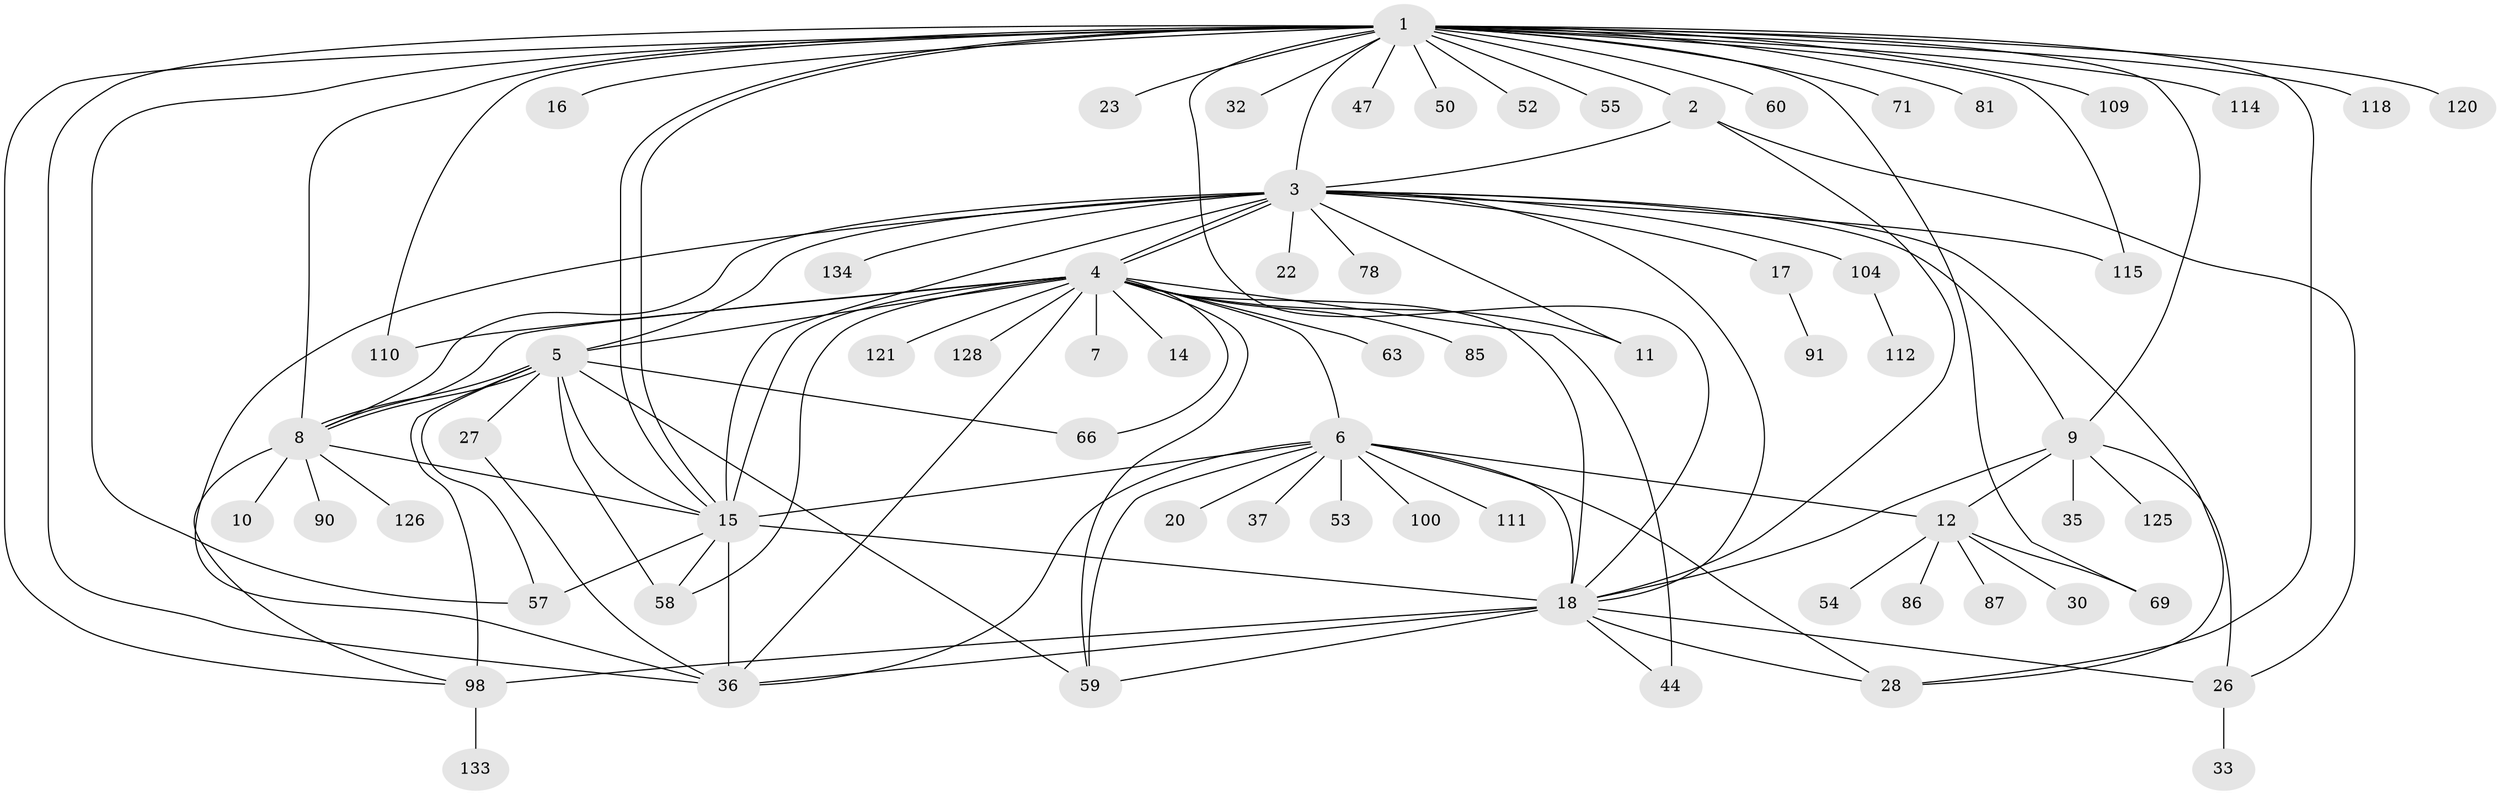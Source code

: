 // original degree distribution, {16: 0.0072992700729927005, 4: 0.08759124087591241, 26: 0.0072992700729927005, 25: 0.0072992700729927005, 15: 0.014598540145985401, 13: 0.0072992700729927005, 1: 0.49635036496350365, 8: 0.029197080291970802, 2: 0.21897810218978103, 6: 0.029197080291970802, 21: 0.0072992700729927005, 14: 0.0072992700729927005, 3: 0.06569343065693431, 5: 0.014598540145985401}
// Generated by graph-tools (version 1.1) at 2025/14/03/09/25 04:14:38]
// undirected, 68 vertices, 115 edges
graph export_dot {
graph [start="1"]
  node [color=gray90,style=filled];
  1 [super="+13"];
  2;
  3;
  4 [super="+24+64"];
  5 [super="+34+39"];
  6;
  7;
  8 [super="+45+73+105+130"];
  9 [super="+67"];
  10;
  11 [super="+70"];
  12 [super="+19"];
  14;
  15 [super="+42+40+89+129+113+48+46"];
  16;
  17;
  18 [super="+51+92+76+77+137+101+124+21+31+29+62"];
  20;
  22;
  23;
  26 [super="+117+74"];
  27 [super="+123+38"];
  28 [super="+43"];
  30;
  32;
  33 [super="+106"];
  35;
  36 [super="+80+93+75+127+79+41"];
  37;
  44;
  47;
  50;
  52;
  53;
  54;
  55;
  57;
  58 [super="+68"];
  59 [super="+88"];
  60;
  63;
  66;
  69;
  71;
  78;
  81;
  85;
  86;
  87;
  90;
  91;
  98 [super="+116"];
  100;
  104 [super="+135+108"];
  109;
  110;
  111;
  112;
  114;
  115;
  118;
  120;
  121;
  125;
  126;
  128;
  133;
  134;
  1 -- 2;
  1 -- 3 [weight=2];
  1 -- 15 [weight=3];
  1 -- 15;
  1 -- 36;
  1 -- 50;
  1 -- 52;
  1 -- 55;
  1 -- 60;
  1 -- 71;
  1 -- 81 [weight=2];
  1 -- 110;
  1 -- 114;
  1 -- 120;
  1 -- 18 [weight=2];
  1 -- 69;
  1 -- 8;
  1 -- 9;
  1 -- 16;
  1 -- 23;
  1 -- 28 [weight=2];
  1 -- 32;
  1 -- 98;
  1 -- 109;
  1 -- 47;
  1 -- 115;
  1 -- 118;
  1 -- 57;
  2 -- 3;
  2 -- 26;
  2 -- 18;
  3 -- 4;
  3 -- 4;
  3 -- 5 [weight=2];
  3 -- 8;
  3 -- 9;
  3 -- 11 [weight=2];
  3 -- 15 [weight=3];
  3 -- 17;
  3 -- 22;
  3 -- 78;
  3 -- 104;
  3 -- 115;
  3 -- 134;
  3 -- 36 [weight=2];
  3 -- 18;
  3 -- 28;
  4 -- 5;
  4 -- 6;
  4 -- 7;
  4 -- 14;
  4 -- 15 [weight=3];
  4 -- 44;
  4 -- 59;
  4 -- 63;
  4 -- 66;
  4 -- 85;
  4 -- 110;
  4 -- 121;
  4 -- 128;
  4 -- 18;
  4 -- 8;
  4 -- 58;
  4 -- 36 [weight=2];
  4 -- 11;
  5 -- 8;
  5 -- 8;
  5 -- 27;
  5 -- 57;
  5 -- 58;
  5 -- 59;
  5 -- 66;
  5 -- 98 [weight=2];
  5 -- 15;
  6 -- 12;
  6 -- 18;
  6 -- 20;
  6 -- 28 [weight=2];
  6 -- 37;
  6 -- 53;
  6 -- 59;
  6 -- 100;
  6 -- 111;
  6 -- 36;
  6 -- 15;
  8 -- 10;
  8 -- 90;
  8 -- 126;
  8 -- 98;
  8 -- 15;
  9 -- 12;
  9 -- 18;
  9 -- 26;
  9 -- 35;
  9 -- 125;
  12 -- 54;
  12 -- 69;
  12 -- 87;
  12 -- 86;
  12 -- 30;
  15 -- 36 [weight=4];
  15 -- 18;
  15 -- 57;
  15 -- 58;
  17 -- 91;
  18 -- 28;
  18 -- 26;
  18 -- 98;
  18 -- 59;
  18 -- 44;
  18 -- 36;
  26 -- 33;
  27 -- 36;
  98 -- 133;
  104 -- 112;
}
